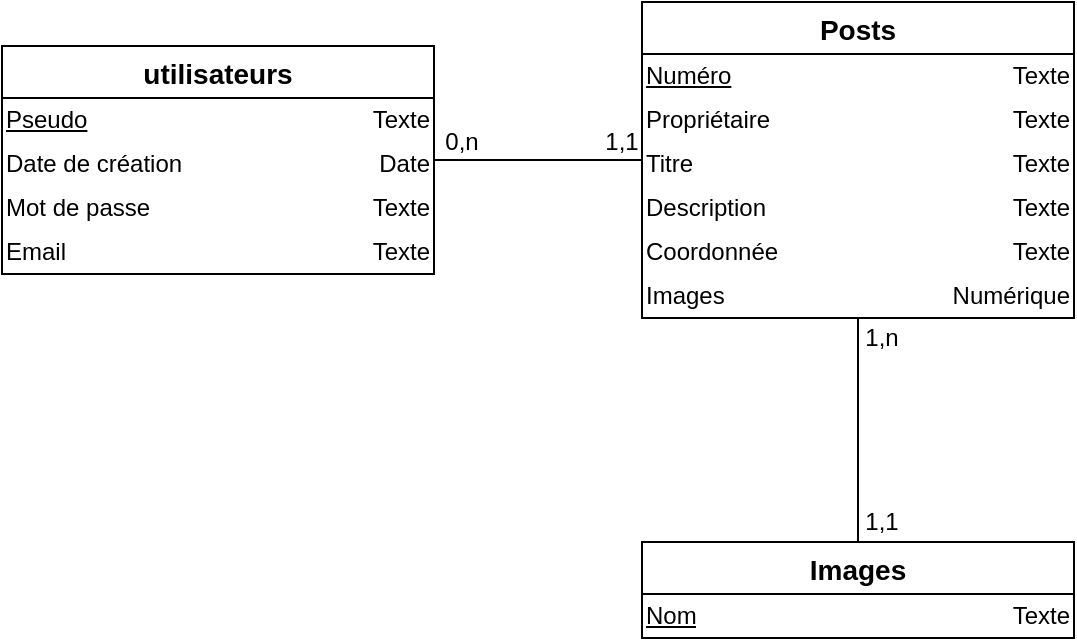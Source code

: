 <mxfile version="13.6.2" type="device"><diagram id="ZSweYGF9JqGEUh_ES6MH" name="Page-1"><mxGraphModel dx="1335" dy="813" grid="1" gridSize="10" guides="1" tooltips="1" connect="1" arrows="1" fold="1" page="1" pageScale="1" pageWidth="827" pageHeight="1169" math="0" shadow="0"><root><mxCell id="0"/><mxCell id="1" parent="0"/><mxCell id="mMbe5YH7WPzsZl5sJZcf-35" value="Images" style="swimlane;fontStyle=1;childLayout=stackLayout;horizontal=1;startSize=26;horizontalStack=0;resizeParent=1;resizeParentMax=0;resizeLast=0;collapsible=1;marginBottom=0;align=center;fontSize=14;rounded=0;swimlaneFillColor=#ffffff;" parent="1" vertex="1"><mxGeometry x="-490" y="290" width="216" height="48" as="geometry"/></mxCell><mxCell id="mMbe5YH7WPzsZl5sJZcf-36" value="" style="shape=table;html=1;whiteSpace=wrap;startSize=0;container=1;collapsible=0;childLayout=tableLayout;fillColor=none;strokeColor=none;" parent="mMbe5YH7WPzsZl5sJZcf-35" vertex="1"><mxGeometry y="26" width="216" height="22" as="geometry"/></mxCell><mxCell id="mMbe5YH7WPzsZl5sJZcf-37" value="" style="shape=partialRectangle;html=1;whiteSpace=wrap;collapsible=0;dropTarget=0;pointerEvents=0;fillColor=none;top=0;left=0;bottom=0;right=0;points=[[0,0.5],[1,0.5]];portConstraint=eastwest;" parent="mMbe5YH7WPzsZl5sJZcf-36" vertex="1"><mxGeometry width="216" height="22" as="geometry"/></mxCell><mxCell id="mMbe5YH7WPzsZl5sJZcf-38" value="Nom" style="shape=partialRectangle;html=1;whiteSpace=wrap;connectable=0;fillColor=none;top=0;left=0;bottom=0;right=0;overflow=hidden;strokeColor=none;align=left;fontStyle=4" parent="mMbe5YH7WPzsZl5sJZcf-37" vertex="1"><mxGeometry width="120" height="22" as="geometry"/></mxCell><mxCell id="mMbe5YH7WPzsZl5sJZcf-39" value="Texte" style="shape=partialRectangle;html=1;whiteSpace=wrap;connectable=0;fillColor=none;top=0;left=0;bottom=0;right=0;overflow=hidden;align=right;" parent="mMbe5YH7WPzsZl5sJZcf-37" vertex="1"><mxGeometry x="120" width="96" height="22" as="geometry"/></mxCell><mxCell id="mMbe5YH7WPzsZl5sJZcf-52" value="" style="endArrow=none;html=1;" parent="1" source="mMbe5YH7WPzsZl5sJZcf-35" target="mMbe5YH7WPzsZl5sJZcf-18" edge="1"><mxGeometry width="50" height="50" relative="1" as="geometry"><mxPoint x="-430" y="260" as="sourcePoint"/><mxPoint x="-380" y="210" as="targetPoint"/></mxGeometry></mxCell><mxCell id="mMbe5YH7WPzsZl5sJZcf-53" value="" style="endArrow=none;html=1;" parent="1" source="mMbe5YH7WPzsZl5sJZcf-1" target="mMbe5YH7WPzsZl5sJZcf-18" edge="1"><mxGeometry width="50" height="50" relative="1" as="geometry"><mxPoint x="-570" y="210" as="sourcePoint"/><mxPoint x="-520" y="160" as="targetPoint"/></mxGeometry></mxCell><mxCell id="mMbe5YH7WPzsZl5sJZcf-57" value="1,n" style="text;html=1;strokeColor=none;fillColor=none;align=center;verticalAlign=middle;whiteSpace=wrap;rounded=0;" parent="1" vertex="1"><mxGeometry x="-390" y="178" width="40" height="20" as="geometry"/></mxCell><mxCell id="mMbe5YH7WPzsZl5sJZcf-75" value="1,1" style="text;html=1;strokeColor=none;fillColor=none;align=center;verticalAlign=middle;whiteSpace=wrap;rounded=0;" parent="1" vertex="1"><mxGeometry x="-390" y="270" width="40" height="20" as="geometry"/></mxCell><mxCell id="mMbe5YH7WPzsZl5sJZcf-18" value="Posts" style="swimlane;fontStyle=1;childLayout=stackLayout;horizontal=1;startSize=26;horizontalStack=0;resizeParent=1;resizeParentMax=0;resizeLast=0;collapsible=1;marginBottom=0;align=center;fontSize=14;rounded=0;swimlaneFillColor=#ffffff;" parent="1" vertex="1"><mxGeometry x="-490" y="20" width="216" height="158" as="geometry"/></mxCell><mxCell id="mMbe5YH7WPzsZl5sJZcf-19" value="" style="shape=table;html=1;whiteSpace=wrap;startSize=0;container=1;collapsible=0;childLayout=tableLayout;fillColor=none;strokeColor=none;" parent="mMbe5YH7WPzsZl5sJZcf-18" vertex="1"><mxGeometry y="26" width="216" height="132" as="geometry"/></mxCell><mxCell id="mMbe5YH7WPzsZl5sJZcf-20" value="" style="shape=partialRectangle;html=1;whiteSpace=wrap;collapsible=0;dropTarget=0;pointerEvents=0;fillColor=none;top=0;left=0;bottom=0;right=0;points=[[0,0.5],[1,0.5]];portConstraint=eastwest;" parent="mMbe5YH7WPzsZl5sJZcf-19" vertex="1"><mxGeometry width="216" height="22" as="geometry"/></mxCell><mxCell id="mMbe5YH7WPzsZl5sJZcf-21" value="Numéro" style="shape=partialRectangle;html=1;whiteSpace=wrap;connectable=0;fillColor=none;top=0;left=0;bottom=0;right=0;overflow=hidden;strokeColor=none;align=left;fontStyle=4" parent="mMbe5YH7WPzsZl5sJZcf-20" vertex="1"><mxGeometry width="120" height="22" as="geometry"/></mxCell><mxCell id="mMbe5YH7WPzsZl5sJZcf-22" value="Texte" style="shape=partialRectangle;html=1;whiteSpace=wrap;connectable=0;fillColor=none;top=0;left=0;bottom=0;right=0;overflow=hidden;align=right;" parent="mMbe5YH7WPzsZl5sJZcf-20" vertex="1"><mxGeometry x="120" width="96" height="22" as="geometry"/></mxCell><mxCell id="mMbe5YH7WPzsZl5sJZcf-23" value="" style="shape=partialRectangle;html=1;whiteSpace=wrap;collapsible=0;dropTarget=0;pointerEvents=0;fillColor=none;top=0;left=0;bottom=0;right=0;points=[[0,0.5],[1,0.5]];portConstraint=eastwest;" parent="mMbe5YH7WPzsZl5sJZcf-19" vertex="1"><mxGeometry y="22" width="216" height="22" as="geometry"/></mxCell><mxCell id="mMbe5YH7WPzsZl5sJZcf-24" value="Propriétaire" style="shape=partialRectangle;html=1;whiteSpace=wrap;connectable=0;fillColor=none;top=0;left=0;bottom=0;right=0;overflow=hidden;align=left;" parent="mMbe5YH7WPzsZl5sJZcf-23" vertex="1"><mxGeometry width="120" height="22" as="geometry"/></mxCell><mxCell id="mMbe5YH7WPzsZl5sJZcf-25" value="Texte" style="shape=partialRectangle;html=1;whiteSpace=wrap;connectable=0;fillColor=none;top=0;left=0;bottom=0;right=0;overflow=hidden;align=right;" parent="mMbe5YH7WPzsZl5sJZcf-23" vertex="1"><mxGeometry x="120" width="96" height="22" as="geometry"/></mxCell><mxCell id="mMbe5YH7WPzsZl5sJZcf-26" style="shape=partialRectangle;html=1;whiteSpace=wrap;collapsible=0;dropTarget=0;pointerEvents=0;fillColor=none;top=0;left=0;bottom=0;right=0;points=[[0,0.5],[1,0.5]];portConstraint=eastwest;" parent="mMbe5YH7WPzsZl5sJZcf-19" vertex="1"><mxGeometry y="44" width="216" height="22" as="geometry"/></mxCell><mxCell id="mMbe5YH7WPzsZl5sJZcf-27" value="Titre" style="shape=partialRectangle;html=1;whiteSpace=wrap;connectable=0;fillColor=none;top=0;left=0;bottom=0;right=0;overflow=hidden;align=left;" parent="mMbe5YH7WPzsZl5sJZcf-26" vertex="1"><mxGeometry width="120" height="22" as="geometry"/></mxCell><mxCell id="mMbe5YH7WPzsZl5sJZcf-28" value="Texte" style="shape=partialRectangle;html=1;whiteSpace=wrap;connectable=0;fillColor=none;top=0;left=0;bottom=0;right=0;overflow=hidden;align=right;" parent="mMbe5YH7WPzsZl5sJZcf-26" vertex="1"><mxGeometry x="120" width="96" height="22" as="geometry"/></mxCell><mxCell id="mMbe5YH7WPzsZl5sJZcf-29" style="shape=partialRectangle;html=1;whiteSpace=wrap;collapsible=0;dropTarget=0;pointerEvents=0;fillColor=none;top=0;left=0;bottom=0;right=0;points=[[0,0.5],[1,0.5]];portConstraint=eastwest;" parent="mMbe5YH7WPzsZl5sJZcf-19" vertex="1"><mxGeometry y="66" width="216" height="22" as="geometry"/></mxCell><mxCell id="mMbe5YH7WPzsZl5sJZcf-30" value="Description" style="shape=partialRectangle;html=1;whiteSpace=wrap;connectable=0;fillColor=none;top=0;left=0;bottom=0;right=0;overflow=hidden;align=left;" parent="mMbe5YH7WPzsZl5sJZcf-29" vertex="1"><mxGeometry width="120" height="22" as="geometry"/></mxCell><mxCell id="mMbe5YH7WPzsZl5sJZcf-31" value="Texte" style="shape=partialRectangle;html=1;whiteSpace=wrap;connectable=0;fillColor=none;top=0;left=0;bottom=0;right=0;overflow=hidden;align=right;" parent="mMbe5YH7WPzsZl5sJZcf-29" vertex="1"><mxGeometry x="120" width="96" height="22" as="geometry"/></mxCell><mxCell id="mMbe5YH7WPzsZl5sJZcf-32" style="shape=partialRectangle;html=1;whiteSpace=wrap;collapsible=0;dropTarget=0;pointerEvents=0;fillColor=none;top=0;left=0;bottom=0;right=0;points=[[0,0.5],[1,0.5]];portConstraint=eastwest;" parent="mMbe5YH7WPzsZl5sJZcf-19" vertex="1"><mxGeometry y="88" width="216" height="22" as="geometry"/></mxCell><mxCell id="mMbe5YH7WPzsZl5sJZcf-33" value="Coordonnée" style="shape=partialRectangle;html=1;whiteSpace=wrap;connectable=0;fillColor=none;top=0;left=0;bottom=0;right=0;overflow=hidden;align=left;" parent="mMbe5YH7WPzsZl5sJZcf-32" vertex="1"><mxGeometry width="120" height="22" as="geometry"/></mxCell><mxCell id="mMbe5YH7WPzsZl5sJZcf-34" value="Texte" style="shape=partialRectangle;html=1;whiteSpace=wrap;connectable=0;fillColor=none;top=0;left=0;bottom=0;right=0;overflow=hidden;align=right;" parent="mMbe5YH7WPzsZl5sJZcf-32" vertex="1"><mxGeometry x="120" width="96" height="22" as="geometry"/></mxCell><mxCell id="mMbe5YH7WPzsZl5sJZcf-54" style="shape=partialRectangle;html=1;whiteSpace=wrap;collapsible=0;dropTarget=0;pointerEvents=0;fillColor=none;top=0;left=0;bottom=0;right=0;points=[[0,0.5],[1,0.5]];portConstraint=eastwest;" parent="mMbe5YH7WPzsZl5sJZcf-19" vertex="1"><mxGeometry y="110" width="216" height="22" as="geometry"/></mxCell><mxCell id="mMbe5YH7WPzsZl5sJZcf-55" value="Images" style="shape=partialRectangle;html=1;whiteSpace=wrap;connectable=0;fillColor=none;top=0;left=0;bottom=0;right=0;overflow=hidden;align=left;" parent="mMbe5YH7WPzsZl5sJZcf-54" vertex="1"><mxGeometry width="120" height="22" as="geometry"/></mxCell><mxCell id="mMbe5YH7WPzsZl5sJZcf-56" value="Numérique" style="shape=partialRectangle;html=1;whiteSpace=wrap;connectable=0;fillColor=none;top=0;left=0;bottom=0;right=0;overflow=hidden;align=right;" parent="mMbe5YH7WPzsZl5sJZcf-54" vertex="1"><mxGeometry x="120" width="96" height="22" as="geometry"/></mxCell><mxCell id="mMbe5YH7WPzsZl5sJZcf-76" value="0,n" style="text;html=1;strokeColor=none;fillColor=none;align=center;verticalAlign=middle;whiteSpace=wrap;rounded=0;" parent="1" vertex="1"><mxGeometry x="-600" y="80" width="40" height="20" as="geometry"/></mxCell><mxCell id="mMbe5YH7WPzsZl5sJZcf-77" value="1,1" style="text;html=1;strokeColor=none;fillColor=none;align=center;verticalAlign=middle;whiteSpace=wrap;rounded=0;" parent="1" vertex="1"><mxGeometry x="-520" y="80" width="40" height="20" as="geometry"/></mxCell><mxCell id="mMbe5YH7WPzsZl5sJZcf-1" value="utilisateurs" style="swimlane;fontStyle=1;childLayout=stackLayout;horizontal=1;startSize=26;horizontalStack=0;resizeParent=1;resizeParentMax=0;resizeLast=0;collapsible=1;marginBottom=0;align=center;fontSize=14;rounded=0;swimlaneFillColor=#ffffff;" parent="1" vertex="1"><mxGeometry x="-810" y="42" width="216" height="114" as="geometry"/></mxCell><mxCell id="mMbe5YH7WPzsZl5sJZcf-2" value="" style="shape=table;html=1;whiteSpace=wrap;startSize=0;container=1;collapsible=0;childLayout=tableLayout;fillColor=none;strokeColor=none;" parent="mMbe5YH7WPzsZl5sJZcf-1" vertex="1"><mxGeometry y="26" width="216" height="88" as="geometry"/></mxCell><mxCell id="mMbe5YH7WPzsZl5sJZcf-3" value="" style="shape=partialRectangle;html=1;whiteSpace=wrap;collapsible=0;dropTarget=0;pointerEvents=0;fillColor=none;top=0;left=0;bottom=0;right=0;points=[[0,0.5],[1,0.5]];portConstraint=eastwest;" parent="mMbe5YH7WPzsZl5sJZcf-2" vertex="1"><mxGeometry width="216" height="22" as="geometry"/></mxCell><mxCell id="mMbe5YH7WPzsZl5sJZcf-4" value="Pseudo" style="shape=partialRectangle;html=1;whiteSpace=wrap;connectable=0;fillColor=none;top=0;left=0;bottom=0;right=0;overflow=hidden;strokeColor=none;align=left;fontStyle=4" parent="mMbe5YH7WPzsZl5sJZcf-3" vertex="1"><mxGeometry width="120" height="22" as="geometry"/></mxCell><mxCell id="mMbe5YH7WPzsZl5sJZcf-5" value="Texte" style="shape=partialRectangle;html=1;whiteSpace=wrap;connectable=0;fillColor=none;top=0;left=0;bottom=0;right=0;overflow=hidden;align=right;" parent="mMbe5YH7WPzsZl5sJZcf-3" vertex="1"><mxGeometry x="120" width="96" height="22" as="geometry"/></mxCell><mxCell id="mMbe5YH7WPzsZl5sJZcf-6" value="" style="shape=partialRectangle;html=1;whiteSpace=wrap;collapsible=0;dropTarget=0;pointerEvents=0;fillColor=none;top=0;left=0;bottom=0;right=0;points=[[0,0.5],[1,0.5]];portConstraint=eastwest;" parent="mMbe5YH7WPzsZl5sJZcf-2" vertex="1"><mxGeometry y="22" width="216" height="22" as="geometry"/></mxCell><mxCell id="mMbe5YH7WPzsZl5sJZcf-7" value="Date de création" style="shape=partialRectangle;html=1;whiteSpace=wrap;connectable=0;fillColor=none;top=0;left=0;bottom=0;right=0;overflow=hidden;align=left;" parent="mMbe5YH7WPzsZl5sJZcf-6" vertex="1"><mxGeometry width="120" height="22" as="geometry"/></mxCell><mxCell id="mMbe5YH7WPzsZl5sJZcf-8" value="Date" style="shape=partialRectangle;html=1;whiteSpace=wrap;connectable=0;fillColor=none;top=0;left=0;bottom=0;right=0;overflow=hidden;align=right;" parent="mMbe5YH7WPzsZl5sJZcf-6" vertex="1"><mxGeometry x="120" width="96" height="22" as="geometry"/></mxCell><mxCell id="mMbe5YH7WPzsZl5sJZcf-12" style="shape=partialRectangle;html=1;whiteSpace=wrap;collapsible=0;dropTarget=0;pointerEvents=0;fillColor=none;top=0;left=0;bottom=0;right=0;points=[[0,0.5],[1,0.5]];portConstraint=eastwest;" parent="mMbe5YH7WPzsZl5sJZcf-2" vertex="1"><mxGeometry y="44" width="216" height="22" as="geometry"/></mxCell><mxCell id="mMbe5YH7WPzsZl5sJZcf-13" value="Mot de passe" style="shape=partialRectangle;html=1;whiteSpace=wrap;connectable=0;fillColor=none;top=0;left=0;bottom=0;right=0;overflow=hidden;align=left;" parent="mMbe5YH7WPzsZl5sJZcf-12" vertex="1"><mxGeometry width="120" height="22" as="geometry"/></mxCell><mxCell id="mMbe5YH7WPzsZl5sJZcf-14" value="Texte" style="shape=partialRectangle;html=1;whiteSpace=wrap;connectable=0;fillColor=none;top=0;left=0;bottom=0;right=0;overflow=hidden;align=right;" parent="mMbe5YH7WPzsZl5sJZcf-12" vertex="1"><mxGeometry x="120" width="96" height="22" as="geometry"/></mxCell><mxCell id="mMbe5YH7WPzsZl5sJZcf-15" style="shape=partialRectangle;html=1;whiteSpace=wrap;collapsible=0;dropTarget=0;pointerEvents=0;fillColor=none;top=0;left=0;bottom=0;right=0;points=[[0,0.5],[1,0.5]];portConstraint=eastwest;" parent="mMbe5YH7WPzsZl5sJZcf-2" vertex="1"><mxGeometry y="66" width="216" height="22" as="geometry"/></mxCell><mxCell id="mMbe5YH7WPzsZl5sJZcf-16" value="Email" style="shape=partialRectangle;html=1;whiteSpace=wrap;connectable=0;fillColor=none;top=0;left=0;bottom=0;right=0;overflow=hidden;align=left;" parent="mMbe5YH7WPzsZl5sJZcf-15" vertex="1"><mxGeometry width="120" height="22" as="geometry"/></mxCell><mxCell id="mMbe5YH7WPzsZl5sJZcf-17" value="Texte" style="shape=partialRectangle;html=1;whiteSpace=wrap;connectable=0;fillColor=none;top=0;left=0;bottom=0;right=0;overflow=hidden;align=right;" parent="mMbe5YH7WPzsZl5sJZcf-15" vertex="1"><mxGeometry x="120" width="96" height="22" as="geometry"/></mxCell></root></mxGraphModel></diagram></mxfile>